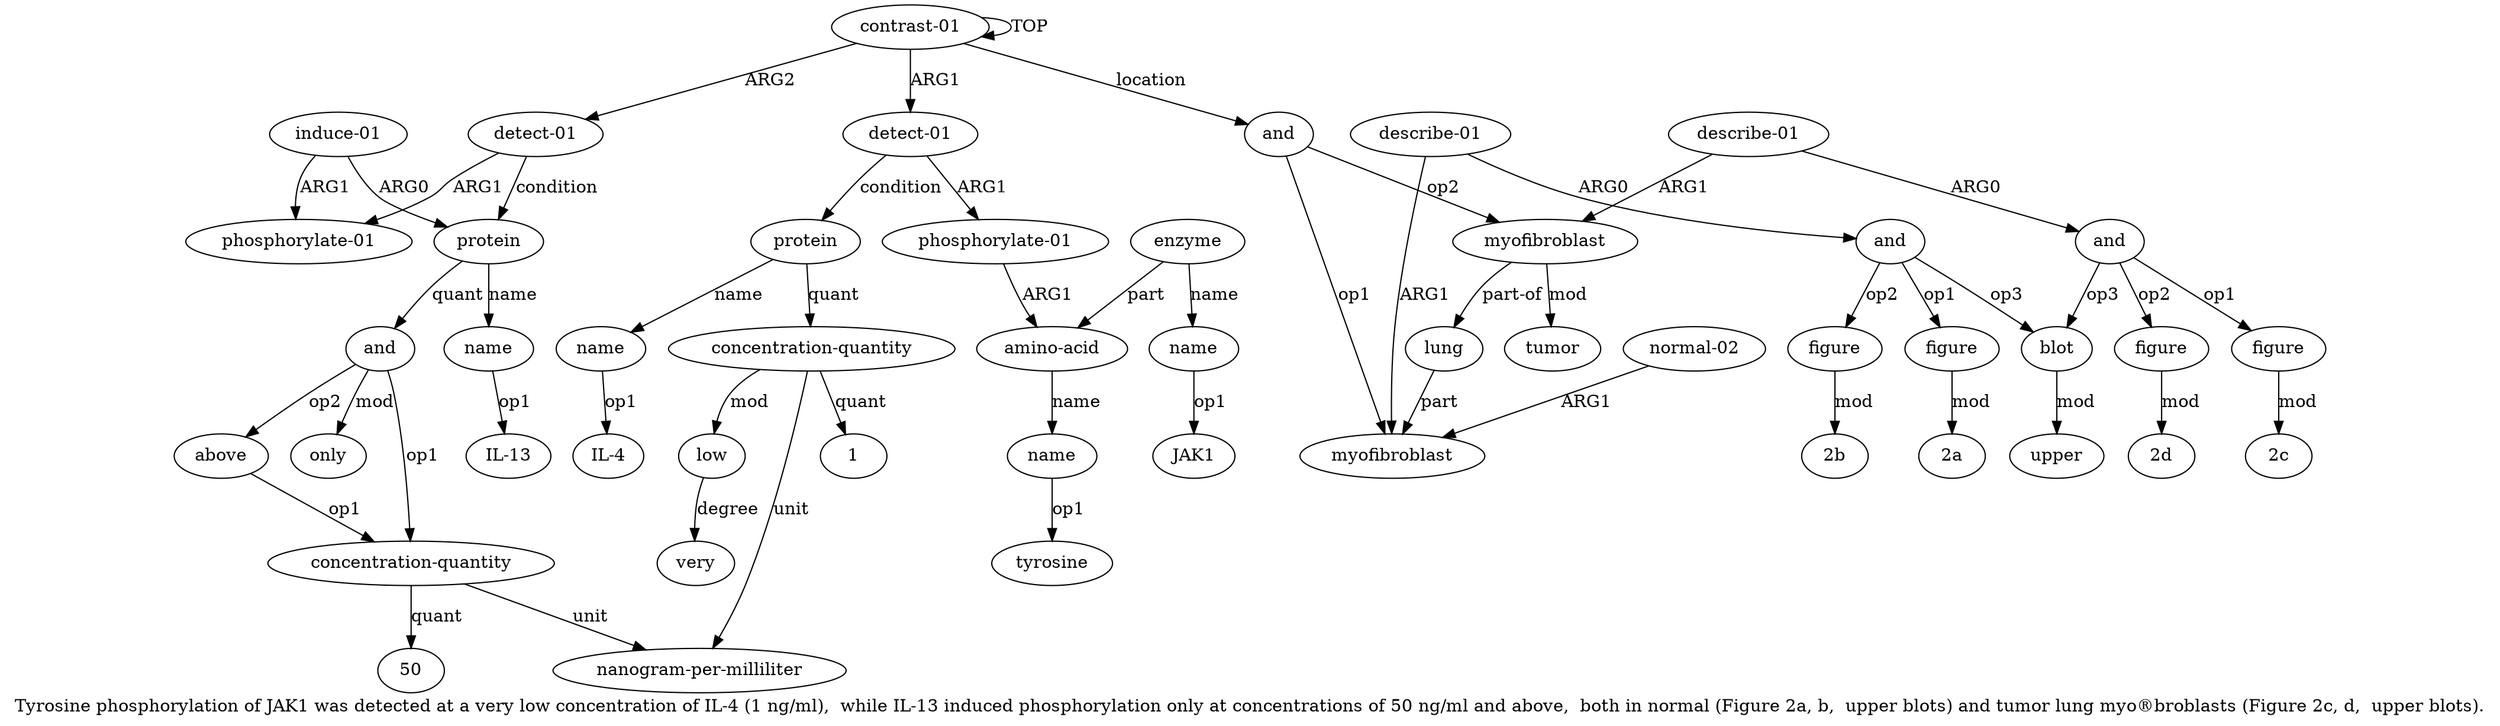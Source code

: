 digraph  {
	graph [label="Tyrosine phosphorylation of JAK1 was detected at a very low concentration of IL-4 (1 ng/ml),  while IL-13 induced phosphorylation \
only at concentrations of 50 ng/ml and above,  both in normal (Figure 2a, b,  upper blots) and tumor lung myo®broblasts (Figure \
2c, d,  upper blots)."];
	node [label="\N"];
	a20	 [color=black,
		gold_ind=20,
		gold_label=above,
		label=above,
		test_ind=20,
		test_label=above];
	a19	 [color=black,
		gold_ind=19,
		gold_label="concentration-quantity",
		label="concentration-quantity",
		test_ind=19,
		test_label="concentration-quantity"];
	a20 -> a19 [key=0,
	color=black,
	gold_label=op1,
	label=op1,
	test_label=op1];
a21 [color=black,
	gold_ind=21,
	gold_label=only,
	label=only,
	test_ind=21,
	test_label=only];
a22 [color=black,
	gold_ind=22,
	gold_label=and,
	label=and,
	test_ind=22,
	test_label=and];
a23 [color=black,
	gold_ind=23,
	gold_label=myofibroblast,
	label=myofibroblast,
	test_ind=23,
	test_label=myofibroblast];
a22 -> a23 [key=0,
color=black,
gold_label=op1,
label=op1,
test_label=op1];
a32 [color=black,
gold_ind=32,
gold_label=myofibroblast,
label=myofibroblast,
test_ind=32,
test_label=myofibroblast];
a22 -> a32 [key=0,
color=black,
gold_label=op2,
label=op2,
test_label=op2];
a24 [color=black,
gold_ind=24,
gold_label=lung,
label=lung,
test_ind=24,
test_label=lung];
a24 -> a23 [key=0,
color=black,
gold_label=part,
label=part,
test_label=part];
a25 [color=black,
gold_ind=25,
gold_label="normal-02",
label="normal-02",
test_ind=25,
test_label="normal-02"];
a25 -> a23 [key=0,
color=black,
gold_label=ARG1,
label=ARG1,
test_label=ARG1];
a26 [color=black,
gold_ind=26,
gold_label="describe-01",
label="describe-01",
test_ind=26,
test_label="describe-01"];
a26 -> a23 [key=0,
color=black,
gold_label=ARG1,
label=ARG1,
test_label=ARG1];
a27 [color=black,
gold_ind=27,
gold_label=and,
label=and,
test_ind=27,
test_label=and];
a26 -> a27 [key=0,
color=black,
gold_label=ARG0,
label=ARG0,
test_label=ARG0];
a28 [color=black,
gold_ind=28,
gold_label=figure,
label=figure,
test_ind=28,
test_label=figure];
a27 -> a28 [key=0,
color=black,
gold_label=op1,
label=op1,
test_label=op1];
a29 [color=black,
gold_ind=29,
gold_label=figure,
label=figure,
test_ind=29,
test_label=figure];
a27 -> a29 [key=0,
color=black,
gold_label=op2,
label=op2,
test_label=op2];
a30 [color=black,
gold_ind=30,
gold_label=blot,
label=blot,
test_ind=30,
test_label=blot];
a27 -> a30 [key=0,
color=black,
gold_label=op3,
label=op3,
test_label=op3];
"a28 2a" [color=black,
gold_ind=-1,
gold_label="2a",
label="2a",
test_ind=-1,
test_label="2a"];
a28 -> "a28 2a" [key=0,
color=black,
gold_label=mod,
label=mod,
test_label=mod];
"a29 2b" [color=black,
gold_ind=-1,
gold_label="2b",
label="2b",
test_ind=-1,
test_label="2b"];
a29 -> "a29 2b" [key=0,
color=black,
gold_label=mod,
label=mod,
test_label=mod];
a31 [color=black,
gold_ind=31,
gold_label=upper,
label=upper,
test_ind=31,
test_label=upper];
"a19 50" [color=black,
gold_ind=-1,
gold_label=50,
label=50,
test_ind=-1,
test_label=50];
a30 -> a31 [key=0,
color=black,
gold_label=mod,
label=mod,
test_label=mod];
a37 [color=black,
gold_ind=37,
gold_label=figure,
label=figure,
test_ind=37,
test_label=figure];
"a37 2d" [color=black,
gold_ind=-1,
gold_label="2d",
label="2d",
test_ind=-1,
test_label="2d"];
a37 -> "a37 2d" [key=0,
color=black,
gold_label=mod,
label=mod,
test_label=mod];
a36 [color=black,
gold_ind=36,
gold_label=figure,
label=figure,
test_ind=36,
test_label=figure];
"a36 2c" [color=black,
gold_ind=-1,
gold_label="2c",
label="2c",
test_ind=-1,
test_label="2c"];
a36 -> "a36 2c" [key=0,
color=black,
gold_label=mod,
label=mod,
test_label=mod];
a33 [color=black,
gold_ind=33,
gold_label=tumor,
label=tumor,
test_ind=33,
test_label=tumor];
"a6 JAK1" [color=black,
gold_ind=-1,
gold_label=JAK1,
label=JAK1,
test_ind=-1,
test_label=JAK1];
a35 [color=black,
gold_ind=35,
gold_label=and,
label=and,
test_ind=35,
test_label=and];
a35 -> a30 [key=0,
color=black,
gold_label=op3,
label=op3,
test_label=op3];
a35 -> a37 [key=0,
color=black,
gold_label=op2,
label=op2,
test_label=op2];
a35 -> a36 [key=0,
color=black,
gold_label=op1,
label=op1,
test_label=op1];
a34 [color=black,
gold_ind=34,
gold_label="describe-01",
label="describe-01",
test_ind=34,
test_label="describe-01"];
a34 -> a35 [key=0,
color=black,
gold_label=ARG0,
label=ARG0,
test_label=ARG0];
a34 -> a32 [key=0,
color=black,
gold_label=ARG1,
label=ARG1,
test_label=ARG1];
"a4 tyrosine" [color=black,
gold_ind=-1,
gold_label=tyrosine,
label=tyrosine,
test_ind=-1,
test_label=tyrosine];
"a8 IL-4" [color=black,
gold_ind=-1,
gold_label="IL-4",
label="IL-4",
test_ind=-1,
test_label="IL-4"];
a32 -> a24 [key=0,
color=black,
gold_label="part-of",
label="part-of",
test_label="part-of"];
a32 -> a33 [key=0,
color=black,
gold_label=mod,
label=mod,
test_label=mod];
"a9 1" [color=black,
gold_ind=-1,
gold_label=1,
label=1,
test_ind=-1,
test_label=1];
a15 [color=black,
gold_ind=15,
gold_label="induce-01",
label="induce-01",
test_ind=15,
test_label="induce-01"];
a14 [color=black,
gold_ind=14,
gold_label="phosphorylate-01",
label="phosphorylate-01",
test_ind=14,
test_label="phosphorylate-01"];
a15 -> a14 [key=0,
color=black,
gold_label=ARG1,
label=ARG1,
test_label=ARG1];
a16 [color=black,
gold_ind=16,
gold_label=protein,
label=protein,
test_ind=16,
test_label=protein];
a15 -> a16 [key=0,
color=black,
gold_label=ARG0,
label=ARG0,
test_label=ARG0];
a17 [color=black,
gold_ind=17,
gold_label=name,
label=name,
test_ind=17,
test_label=name];
"a17 IL-13" [color=black,
gold_ind=-1,
gold_label="IL-13",
label="IL-13",
test_ind=-1,
test_label="IL-13"];
a17 -> "a17 IL-13" [key=0,
color=black,
gold_label=op1,
label=op1,
test_label=op1];
a16 -> a17 [key=0,
color=black,
gold_label=name,
label=name,
test_label=name];
a18 [color=black,
gold_ind=18,
gold_label=and,
label=and,
test_ind=18,
test_label=and];
a16 -> a18 [key=0,
color=black,
gold_label=quant,
label=quant,
test_label=quant];
a11 [color=black,
gold_ind=11,
gold_label=low,
label=low,
test_ind=11,
test_label=low];
a12 [color=black,
gold_ind=12,
gold_label=very,
label=very,
test_ind=12,
test_label=very];
a11 -> a12 [key=0,
color=black,
gold_label=degree,
label=degree,
test_label=degree];
a10 [color=black,
gold_ind=10,
gold_label="nanogram-per-milliliter",
label="nanogram-per-milliliter",
test_ind=10,
test_label="nanogram-per-milliliter"];
a13 [color=black,
gold_ind=13,
gold_label="detect-01",
label="detect-01",
test_ind=13,
test_label="detect-01"];
a13 -> a14 [key=0,
color=black,
gold_label=ARG1,
label=ARG1,
test_label=ARG1];
a13 -> a16 [key=0,
color=black,
gold_label=condition,
label=condition,
test_label=condition];
a19 -> "a19 50" [key=0,
color=black,
gold_label=quant,
label=quant,
test_label=quant];
a19 -> a10 [key=0,
color=black,
gold_label=unit,
label=unit,
test_label=unit];
a18 -> a20 [key=0,
color=black,
gold_label=op2,
label=op2,
test_label=op2];
a18 -> a21 [key=0,
color=black,
gold_label=mod,
label=mod,
test_label=mod];
a18 -> a19 [key=0,
color=black,
gold_label=op1,
label=op1,
test_label=op1];
a1 [color=black,
gold_ind=1,
gold_label="detect-01",
label="detect-01",
test_ind=1,
test_label="detect-01"];
a2 [color=black,
gold_ind=2,
gold_label="phosphorylate-01",
label="phosphorylate-01",
test_ind=2,
test_label="phosphorylate-01"];
a1 -> a2 [key=0,
color=black,
gold_label=ARG1,
label=ARG1,
test_label=ARG1];
a7 [color=black,
gold_ind=7,
gold_label=protein,
label=protein,
test_ind=7,
test_label=protein];
a1 -> a7 [key=0,
color=black,
gold_label=condition,
label=condition,
test_label=condition];
a0 [color=black,
gold_ind=0,
gold_label="contrast-01",
label="contrast-01",
test_ind=0,
test_label="contrast-01"];
a0 -> a22 [key=0,
color=black,
gold_label=location,
label=location,
test_label=location];
a0 -> a13 [key=0,
color=black,
gold_label=ARG2,
label=ARG2,
test_label=ARG2];
a0 -> a1 [key=0,
color=black,
gold_label=ARG1,
label=ARG1,
test_label=ARG1];
a0 -> a0 [key=0,
color=black,
gold_label=TOP,
label=TOP,
test_label=TOP];
a3 [color=black,
gold_ind=3,
gold_label="amino-acid",
label="amino-acid",
test_ind=3,
test_label="amino-acid"];
a4 [color=black,
gold_ind=4,
gold_label=name,
label=name,
test_ind=4,
test_label=name];
a3 -> a4 [key=0,
color=black,
gold_label=name,
label=name,
test_label=name];
a2 -> a3 [key=0,
color=black,
gold_label=ARG1,
label=ARG1,
test_label=ARG1];
a5 [color=black,
gold_ind=5,
gold_label=enzyme,
label=enzyme,
test_ind=5,
test_label=enzyme];
a5 -> a3 [key=0,
color=black,
gold_label=part,
label=part,
test_label=part];
a6 [color=black,
gold_ind=6,
gold_label=name,
label=name,
test_ind=6,
test_label=name];
a5 -> a6 [key=0,
color=black,
gold_label=name,
label=name,
test_label=name];
a4 -> "a4 tyrosine" [key=0,
color=black,
gold_label=op1,
label=op1,
test_label=op1];
a9 [color=black,
gold_ind=9,
gold_label="concentration-quantity",
label="concentration-quantity",
test_ind=9,
test_label="concentration-quantity"];
a7 -> a9 [key=0,
color=black,
gold_label=quant,
label=quant,
test_label=quant];
a8 [color=black,
gold_ind=8,
gold_label=name,
label=name,
test_ind=8,
test_label=name];
a7 -> a8 [key=0,
color=black,
gold_label=name,
label=name,
test_label=name];
a6 -> "a6 JAK1" [key=0,
color=black,
gold_label=op1,
label=op1,
test_label=op1];
a9 -> "a9 1" [key=0,
color=black,
gold_label=quant,
label=quant,
test_label=quant];
a9 -> a11 [key=0,
color=black,
gold_label=mod,
label=mod,
test_label=mod];
a9 -> a10 [key=0,
color=black,
gold_label=unit,
label=unit,
test_label=unit];
a8 -> "a8 IL-4" [key=0,
color=black,
gold_label=op1,
label=op1,
test_label=op1];
}
